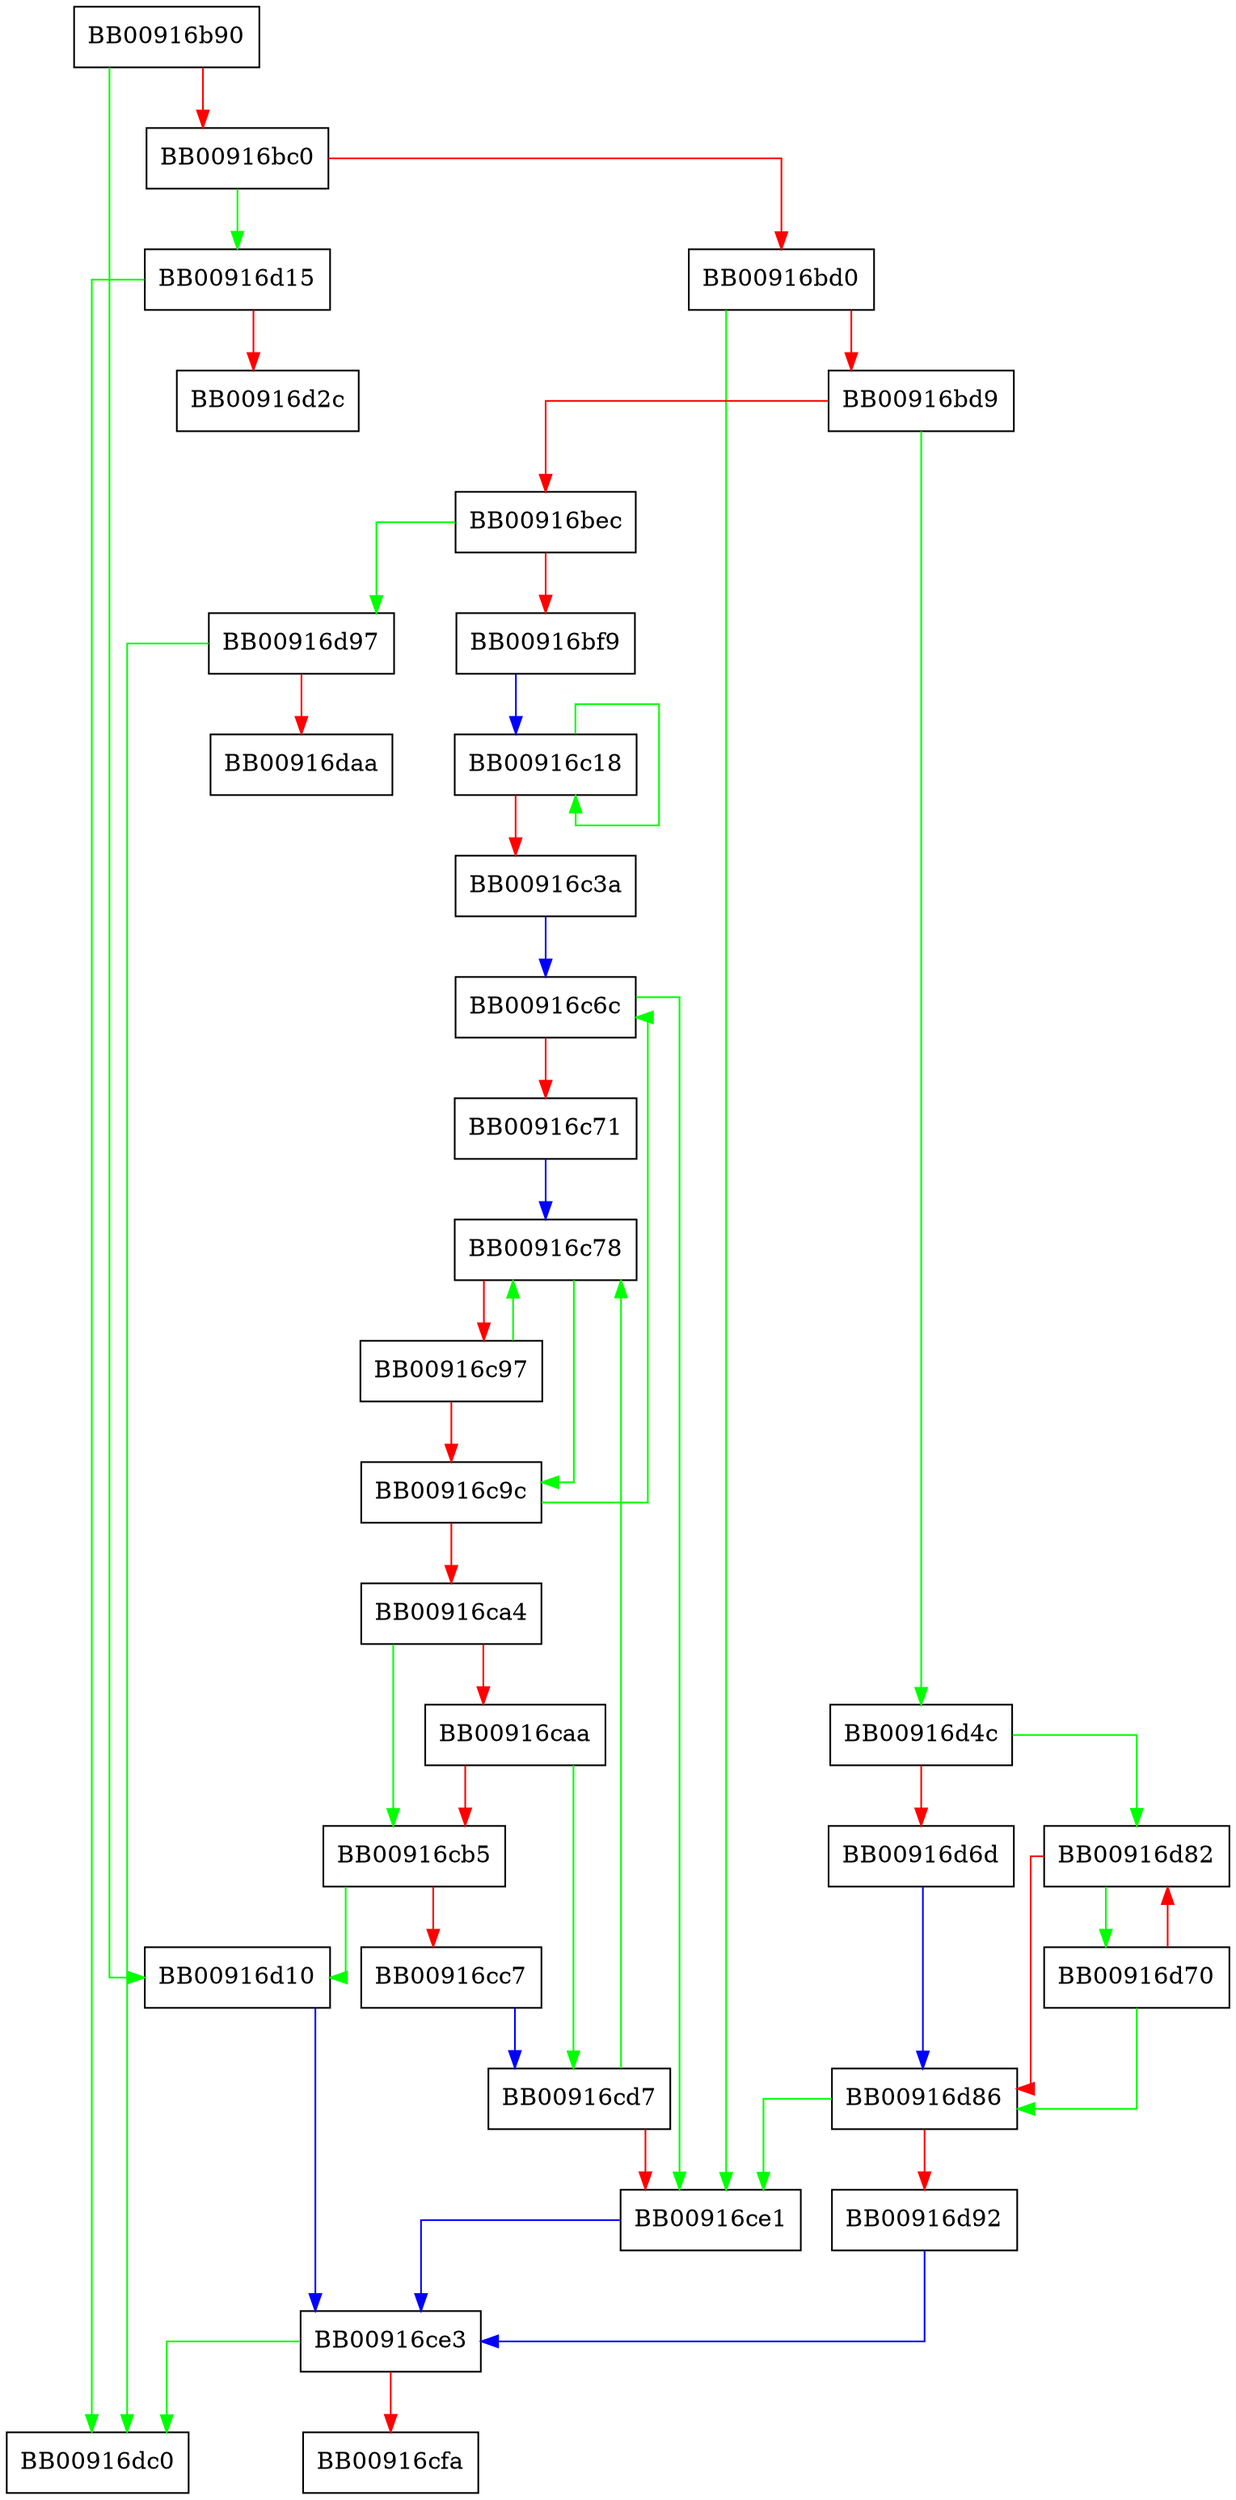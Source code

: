 digraph memmem {
  node [shape="box"];
  graph [splines=ortho];
  BB00916b90 -> BB00916d10 [color="green"];
  BB00916b90 -> BB00916bc0 [color="red"];
  BB00916bc0 -> BB00916d15 [color="green"];
  BB00916bc0 -> BB00916bd0 [color="red"];
  BB00916bd0 -> BB00916ce1 [color="green"];
  BB00916bd0 -> BB00916bd9 [color="red"];
  BB00916bd9 -> BB00916d4c [color="green"];
  BB00916bd9 -> BB00916bec [color="red"];
  BB00916bec -> BB00916d97 [color="green"];
  BB00916bec -> BB00916bf9 [color="red"];
  BB00916bf9 -> BB00916c18 [color="blue"];
  BB00916c18 -> BB00916c18 [color="green"];
  BB00916c18 -> BB00916c3a [color="red"];
  BB00916c3a -> BB00916c6c [color="blue"];
  BB00916c6c -> BB00916ce1 [color="green"];
  BB00916c6c -> BB00916c71 [color="red"];
  BB00916c71 -> BB00916c78 [color="blue"];
  BB00916c78 -> BB00916c9c [color="green"];
  BB00916c78 -> BB00916c97 [color="red"];
  BB00916c97 -> BB00916c78 [color="green"];
  BB00916c97 -> BB00916c9c [color="red"];
  BB00916c9c -> BB00916c6c [color="green"];
  BB00916c9c -> BB00916ca4 [color="red"];
  BB00916ca4 -> BB00916cb5 [color="green"];
  BB00916ca4 -> BB00916caa [color="red"];
  BB00916caa -> BB00916cd7 [color="green"];
  BB00916caa -> BB00916cb5 [color="red"];
  BB00916cb5 -> BB00916d10 [color="green"];
  BB00916cb5 -> BB00916cc7 [color="red"];
  BB00916cc7 -> BB00916cd7 [color="blue"];
  BB00916cd7 -> BB00916c78 [color="green"];
  BB00916cd7 -> BB00916ce1 [color="red"];
  BB00916ce1 -> BB00916ce3 [color="blue"];
  BB00916ce3 -> BB00916dc0 [color="green"];
  BB00916ce3 -> BB00916cfa [color="red"];
  BB00916d10 -> BB00916ce3 [color="blue"];
  BB00916d15 -> BB00916dc0 [color="green"];
  BB00916d15 -> BB00916d2c [color="red"];
  BB00916d4c -> BB00916d82 [color="green"];
  BB00916d4c -> BB00916d6d [color="red"];
  BB00916d6d -> BB00916d86 [color="blue"];
  BB00916d70 -> BB00916d86 [color="green"];
  BB00916d70 -> BB00916d82 [color="red"];
  BB00916d82 -> BB00916d70 [color="green"];
  BB00916d82 -> BB00916d86 [color="red"];
  BB00916d86 -> BB00916ce1 [color="green"];
  BB00916d86 -> BB00916d92 [color="red"];
  BB00916d92 -> BB00916ce3 [color="blue"];
  BB00916d97 -> BB00916dc0 [color="green"];
  BB00916d97 -> BB00916daa [color="red"];
}